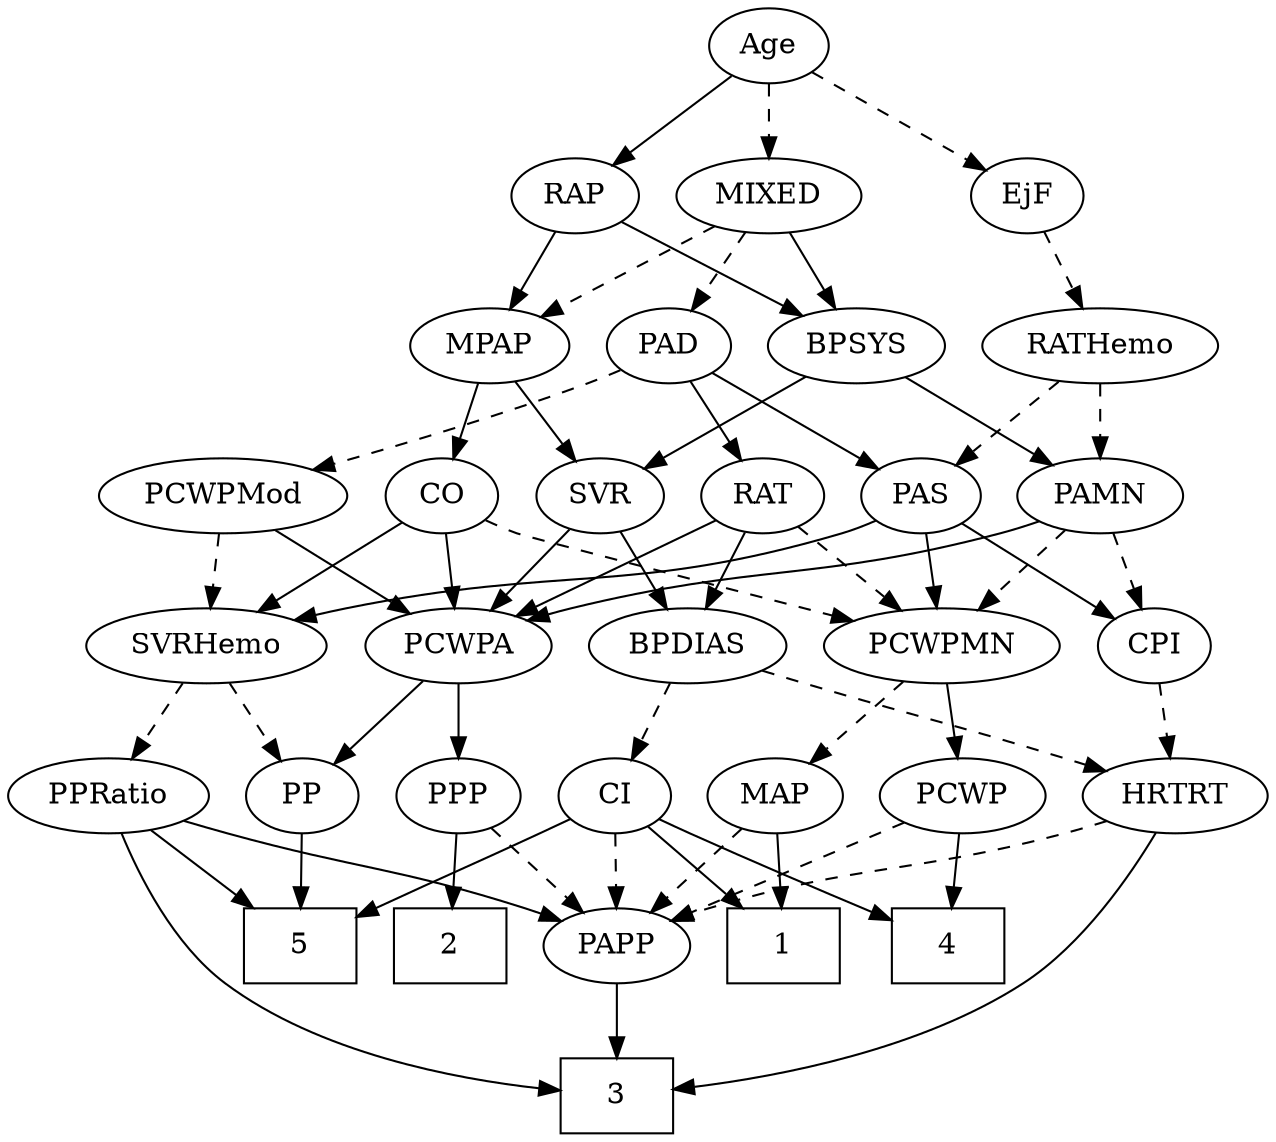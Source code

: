 strict digraph {
	graph [bb="0,0,571.69,540"];
	node [label="\N"];
	1	[height=0.5,
		pos="287.65,90",
		shape=box,
		width=0.75];
	2	[height=0.5,
		pos="124.65,90",
		shape=box,
		width=0.75];
	3	[height=0.5,
		pos="203.65,18",
		shape=box,
		width=0.75];
	4	[height=0.5,
		pos="362.65,90",
		shape=box,
		width=0.75];
	5	[height=0.5,
		pos="436.65,90",
		shape=box,
		width=0.75];
	Age	[height=0.5,
		pos="266.65,522",
		width=0.75];
	EjF	[height=0.5,
		pos="171.65,450",
		width=0.75];
	Age -> EjF	[pos="e,189.28,463.99 249.22,508.16 234.72,497.47 213.85,482.1 197.42,469.99",
		style=dashed];
	RAP	[height=0.5,
		pos="352.65,450",
		width=0.77632];
	Age -> RAP	[pos="e,335.82,464.69 283.23,507.5 295.88,497.21 313.5,482.86 327.83,471.2",
		style=solid];
	MIXED	[height=0.5,
		pos="266.65,450",
		width=1.1193];
	Age -> MIXED	[pos="e,266.65,468.1 266.65,503.7 266.65,495.98 266.65,486.71 266.65,478.11",
		style=dashed];
	RATHemo	[height=0.5,
		pos="121.65,378",
		width=1.3721];
	EjF -> RATHemo	[pos="e,133.76,395.96 160.55,433.46 154.41,424.87 146.63,413.97 139.64,404.19",
		style=dashed];
	MPAP	[height=0.5,
		pos="392.65,378",
		width=0.97491];
	RAP -> MPAP	[pos="e,383.14,395.63 361.92,432.76 366.7,424.4 372.64,414.02 378.01,404.61",
		style=solid];
	BPSYS	[height=0.5,
		pos="226.65,378",
		width=1.0471];
	RAP -> BPSYS	[pos="e,250.61,392.31 332.12,437.6 312.42,426.65 282.35,409.95 259.35,397.17",
		style=solid];
	MIXED -> MPAP	[pos="e,369.7,391.75 290.94,435.5 310.84,424.45 339.15,408.72 360.85,396.67",
		style=dashed];
	MIXED -> BPSYS	[pos="e,236.06,395.47 257.17,432.41 252.38,424.04 246.48,413.71 241.14,404.37",
		style=solid];
	PAD	[height=0.5,
		pos="310.65,378",
		width=0.79437];
	MIXED -> PAD	[pos="e,300.6,394.99 277.07,432.41 282.47,423.83 289.16,413.19 295.14,403.67",
		style=dashed];
	CO	[height=0.5,
		pos="420.65,306",
		width=0.75];
	MPAP -> CO	[pos="e,413.93,323.79 399.42,360.05 402.66,351.97 406.6,342.12 410.2,333.11",
		style=solid];
	SVR	[height=0.5,
		pos="347.65,306",
		width=0.77632];
	MPAP -> SVR	[pos="e,358.03,323.15 382.21,360.76 376.64,352.11 369.68,341.27 363.46,331.6",
		style=solid];
	PAMN	[height=0.5,
		pos="121.65,306",
		width=1.011];
	BPSYS -> PAMN	[pos="e,142.61,320.97 205.65,363 190.06,352.61 168.58,338.29 151.24,326.73",
		style=solid];
	BPSYS -> SVR	[pos="e,327.5,318.65 249.69,363.67 269.28,352.33 297.51,336 318.64,323.78",
		style=solid];
	PAS	[height=0.5,
		pos="202.65,306",
		width=0.75];
	PAD -> PAS	[pos="e,221.43,319.17 291.34,364.49 274.26,353.42 249.16,337.15 230.02,324.74",
		style=solid];
	RAT	[height=0.5,
		pos="274.65,306",
		width=0.75827];
	PAD -> RAT	[pos="e,282.95,323.15 302.3,360.76 297.93,352.28 292.5,341.71 287.61,332.2",
		style=solid];
	PCWPMod	[height=0.5,
		pos="517.65,306",
		width=1.4443];
	PAD -> PCWPMod	[pos="e,478.27,317.93 332.97,366.49 338.07,364.24 343.51,361.95 348.65,360 388.42,344.92 434.56,330.66 468.57,320.74",
		style=dashed];
	PCWPA	[height=0.5,
		pos="411.65,234",
		width=1.1555];
	CO -> PCWPA	[pos="e,413.87,252.28 418.47,288.05 417.48,280.35 416.28,271.03 415.16,262.36",
		style=solid];
	PCWPMN	[height=0.5,
		pos="199.65,234",
		width=1.3902];
	CO -> PCWPMN	[pos="e,237.41,245.9 399.57,294.35 394.73,292.1 389.56,289.85 384.65,288 330.13,267.5 314.63,268.06 258.65,252 254.89,250.92 251,249.81 \
247.1,248.68",
		style=dashed];
	SVRHemo	[height=0.5,
		pos="521.65,234",
		width=1.3902];
	CO -> SVRHemo	[pos="e,499.52,250.34 438.7,292.49 453.2,282.44 473.88,268.11 490.96,256.27",
		style=solid];
	CPI	[height=0.5,
		pos="104.65,234",
		width=0.75];
	PAS -> CPI	[pos="e,122.51,247.76 184.67,292.16 169.61,281.41 147.92,265.91 130.91,253.76",
		style=solid];
	PAS -> PCWPMN	[pos="e,200.38,252.1 201.9,287.7 201.57,279.98 201.18,270.71 200.81,262.11",
		style=solid];
	PAS -> SVRHemo	[pos="e,485,246.3 223.19,294.09 228.14,291.8 233.5,289.59 238.65,288 334.97,258.18 364.24,274 462.65,252 466.74,251.08 470.97,250.05 475.2,\
248.95",
		style=solid];
	PAMN -> CPI	[pos="e,108.84,252.28 117.53,288.05 115.64,280.26 113.35,270.82 111.22,262.08",
		style=dashed];
	PAMN -> PCWPA	[pos="e,380.56,246.12 148.99,293.78 154.76,291.67 160.86,289.62 166.65,288 251.11,264.41 275.74,273.92 360.65,252 364,251.13 367.46,250.16 \
370.91,249.13",
		style=solid];
	PAMN -> PCWPMN	[pos="e,181.94,250.89 138.57,289.81 148.98,280.47 162.52,268.31 174.21,257.83",
		style=dashed];
	RATHemo -> PAS	[pos="e,186.8,320.7 140.03,361.12 151.59,351.12 166.62,338.13 179.06,327.38",
		style=dashed];
	RATHemo -> PAMN	[pos="e,121.65,324.1 121.65,359.7 121.65,351.98 121.65,342.71 121.65,334.11",
		style=dashed];
	HRTRT	[height=0.5,
		pos="39.646,162",
		width=1.1013];
	CPI -> HRTRT	[pos="e,54.315,178.8 90.862,218.15 82.309,208.94 71.134,196.91 61.405,186.43",
		style=dashed];
	RAT -> PCWPA	[pos="e,385.6,248.31 295.75,294.22 317.28,283.22 351.05,265.96 376.6,252.91",
		style=solid];
	RAT -> PCWPMN	[pos="e,216.9,251.1 259.47,290.83 249.36,281.4 235.84,268.78 224.21,257.93",
		style=dashed];
	BPDIAS	[height=0.5,
		pos="309.65,234",
		width=1.1735];
	RAT -> BPDIAS	[pos="e,301.08,252.12 282.76,288.76 286.84,280.61 291.88,270.53 296.49,261.31",
		style=solid];
	SVR -> PCWPA	[pos="e,396.75,251.29 361.22,290.15 369.52,281.07 380.34,269.24 389.82,258.87",
		style=solid];
	SVR -> BPDIAS	[pos="e,318.68,251.63 338.83,288.76 334.29,280.4 328.66,270.02 323.55,260.61",
		style=solid];
	PCWPMod -> PCWPA	[pos="e,433.52,249.44 494.65,289.81 479.19,279.61 458.67,266.05 441.9,254.98",
		style=solid];
	PCWPMod -> SVRHemo	[pos="e,520.67,252.1 518.64,287.7 519.08,279.98 519.61,270.71 520.1,262.11",
		style=dashed];
	PP	[height=0.5,
		pos="436.65,162",
		width=0.75];
	PCWPA -> PP	[pos="e,430.65,179.79 417.7,216.05 420.55,208.06 424.03,198.33 427.22,189.4",
		style=solid];
	PPP	[height=0.5,
		pos="124.65,162",
		width=0.75];
	PCWPA -> PPP	[pos="e,145.21,173.84 380.57,221.85 374.04,219.73 367.16,217.66 360.65,216 273.14,193.66 246.67,207.52 160.65,180 158.72,179.38 156.77,\
178.69 154.81,177.93",
		style=solid];
	MAP	[height=0.5,
		pos="200.65,162",
		width=0.84854];
	PCWPMN -> MAP	[pos="e,200.4,180.1 199.89,215.7 200,207.98 200.14,198.71 200.26,190.11",
		style=dashed];
	PCWP	[height=0.5,
		pos="284.65,162",
		width=0.97491];
	PCWPMN -> PCWP	[pos="e,266.88,177.63 218.93,217.12 230.75,207.39 246.01,194.82 258.85,184.24",
		style=solid];
	SVRHemo -> PP	[pos="e,453,176.47 502.36,217.12 490.03,206.96 473.94,193.71 460.76,182.86",
		style=dashed];
	PPRatio	[height=0.5,
		pos="521.65,162",
		width=1.1013];
	SVRHemo -> PPRatio	[pos="e,521.65,180.1 521.65,215.7 521.65,207.98 521.65,198.71 521.65,190.11",
		style=dashed];
	CI	[height=0.5,
		pos="364.65,162",
		width=0.75];
	BPDIAS -> CI	[pos="e,352.71,178.19 322.4,216.76 329.54,207.68 338.57,196.19 346.44,186.18",
		style=dashed];
	BPDIAS -> HRTRT	[pos="e,69.519,174.03 278.26,221.92 271.81,219.82 265.04,217.74 258.65,216 184.12,195.76 163.05,200.7 88.646,180 85.523,179.13 82.31,178.17 \
79.093,177.16",
		style=dashed];
	MAP -> 1	[pos="e,266.38,108.11 218.25,146.83 229.77,137.57 245.08,125.25 258.4,114.53",
		style=solid];
	PAPP	[height=0.5,
		pos="203.65,90",
		width=0.88464];
	MAP -> PAPP	[pos="e,202.91,108.1 201.39,143.7 201.72,135.98 202.12,126.71 202.48,118.11",
		style=dashed];
	PP -> 5	[pos="e,436.65,108.1 436.65,143.7 436.65,135.98 436.65,126.71 436.65,118.11",
		style=solid];
	PPP -> 2	[pos="e,124.65,108.1 124.65,143.7 124.65,135.98 124.65,126.71 124.65,118.11",
		style=solid];
	PPP -> PAPP	[pos="e,187.26,105.52 140.25,147.17 151.5,137.21 166.88,123.57 179.68,112.23",
		style=dashed];
	PPRatio -> 3	[pos="e,230.66,21.423 517.08,143.97 510.68,123.53 497,89.795 472.65,72 436.15,45.332 305.74,29.062 240.86,22.44",
		style=solid];
	PPRatio -> 5	[pos="e,457.44,108.13 503.2,145.81 492.15,136.71 477.86,124.94 465.35,114.64",
		style=solid];
	PPRatio -> PAPP	[pos="e,229.04,100.95 492.1,149.83 485.74,147.69 479.02,145.61 472.65,144 376.17,119.6 348.05,132.71 251.65,108 247.46,106.93 243.11,105.64 \
238.83,104.27",
		style=solid];
	PCWP -> 4	[pos="e,343.56,108.13 301.57,145.81 311.62,136.79 324.58,125.16 335.98,114.93",
		style=solid];
	PCWP -> PAPP	[pos="e,220.52,105.58 267.47,146.15 256.12,136.34 241.06,123.33 228.42,112.41",
		style=dashed];
	CI -> 1	[pos="e,306.47,108.11 349.06,146.83 339.07,137.75 325.83,125.71 314.2,115.14",
		style=solid];
	CI -> 4	[pos="e,363.14,108.1 364.15,143.7 363.93,135.98 363.67,126.71 363.42,118.11",
		style=solid];
	CI -> 5	[pos="e,419.04,108.11 379.22,146.83 388.56,137.75 400.94,125.71 411.82,115.14",
		style=solid];
	CI -> PAPP	[pos="e,228.68,101.27 343.39,150.79 338.56,148.52 333.44,146.15 328.65,144 298.26,130.39 263.35,115.66 238.16,105.2",
		style=dashed];
	PAPP -> 3	[pos="e,203.65,36.104 203.65,71.697 203.65,63.983 203.65,54.712 203.65,46.112",
		style=solid];
	HRTRT -> 3	[pos="e,176.2,26.246 45.348,143.84 52.633,124.21 66.958,92.192 88.646,72 110.71,51.461 142.12,37.72 166.55,29.386",
		style=solid];
	HRTRT -> PAPP	[pos="e,178.91,101.56 67.467,149.13 95.669,137.09 139.35,118.44 169.6,105.53",
		style=dashed];
}
